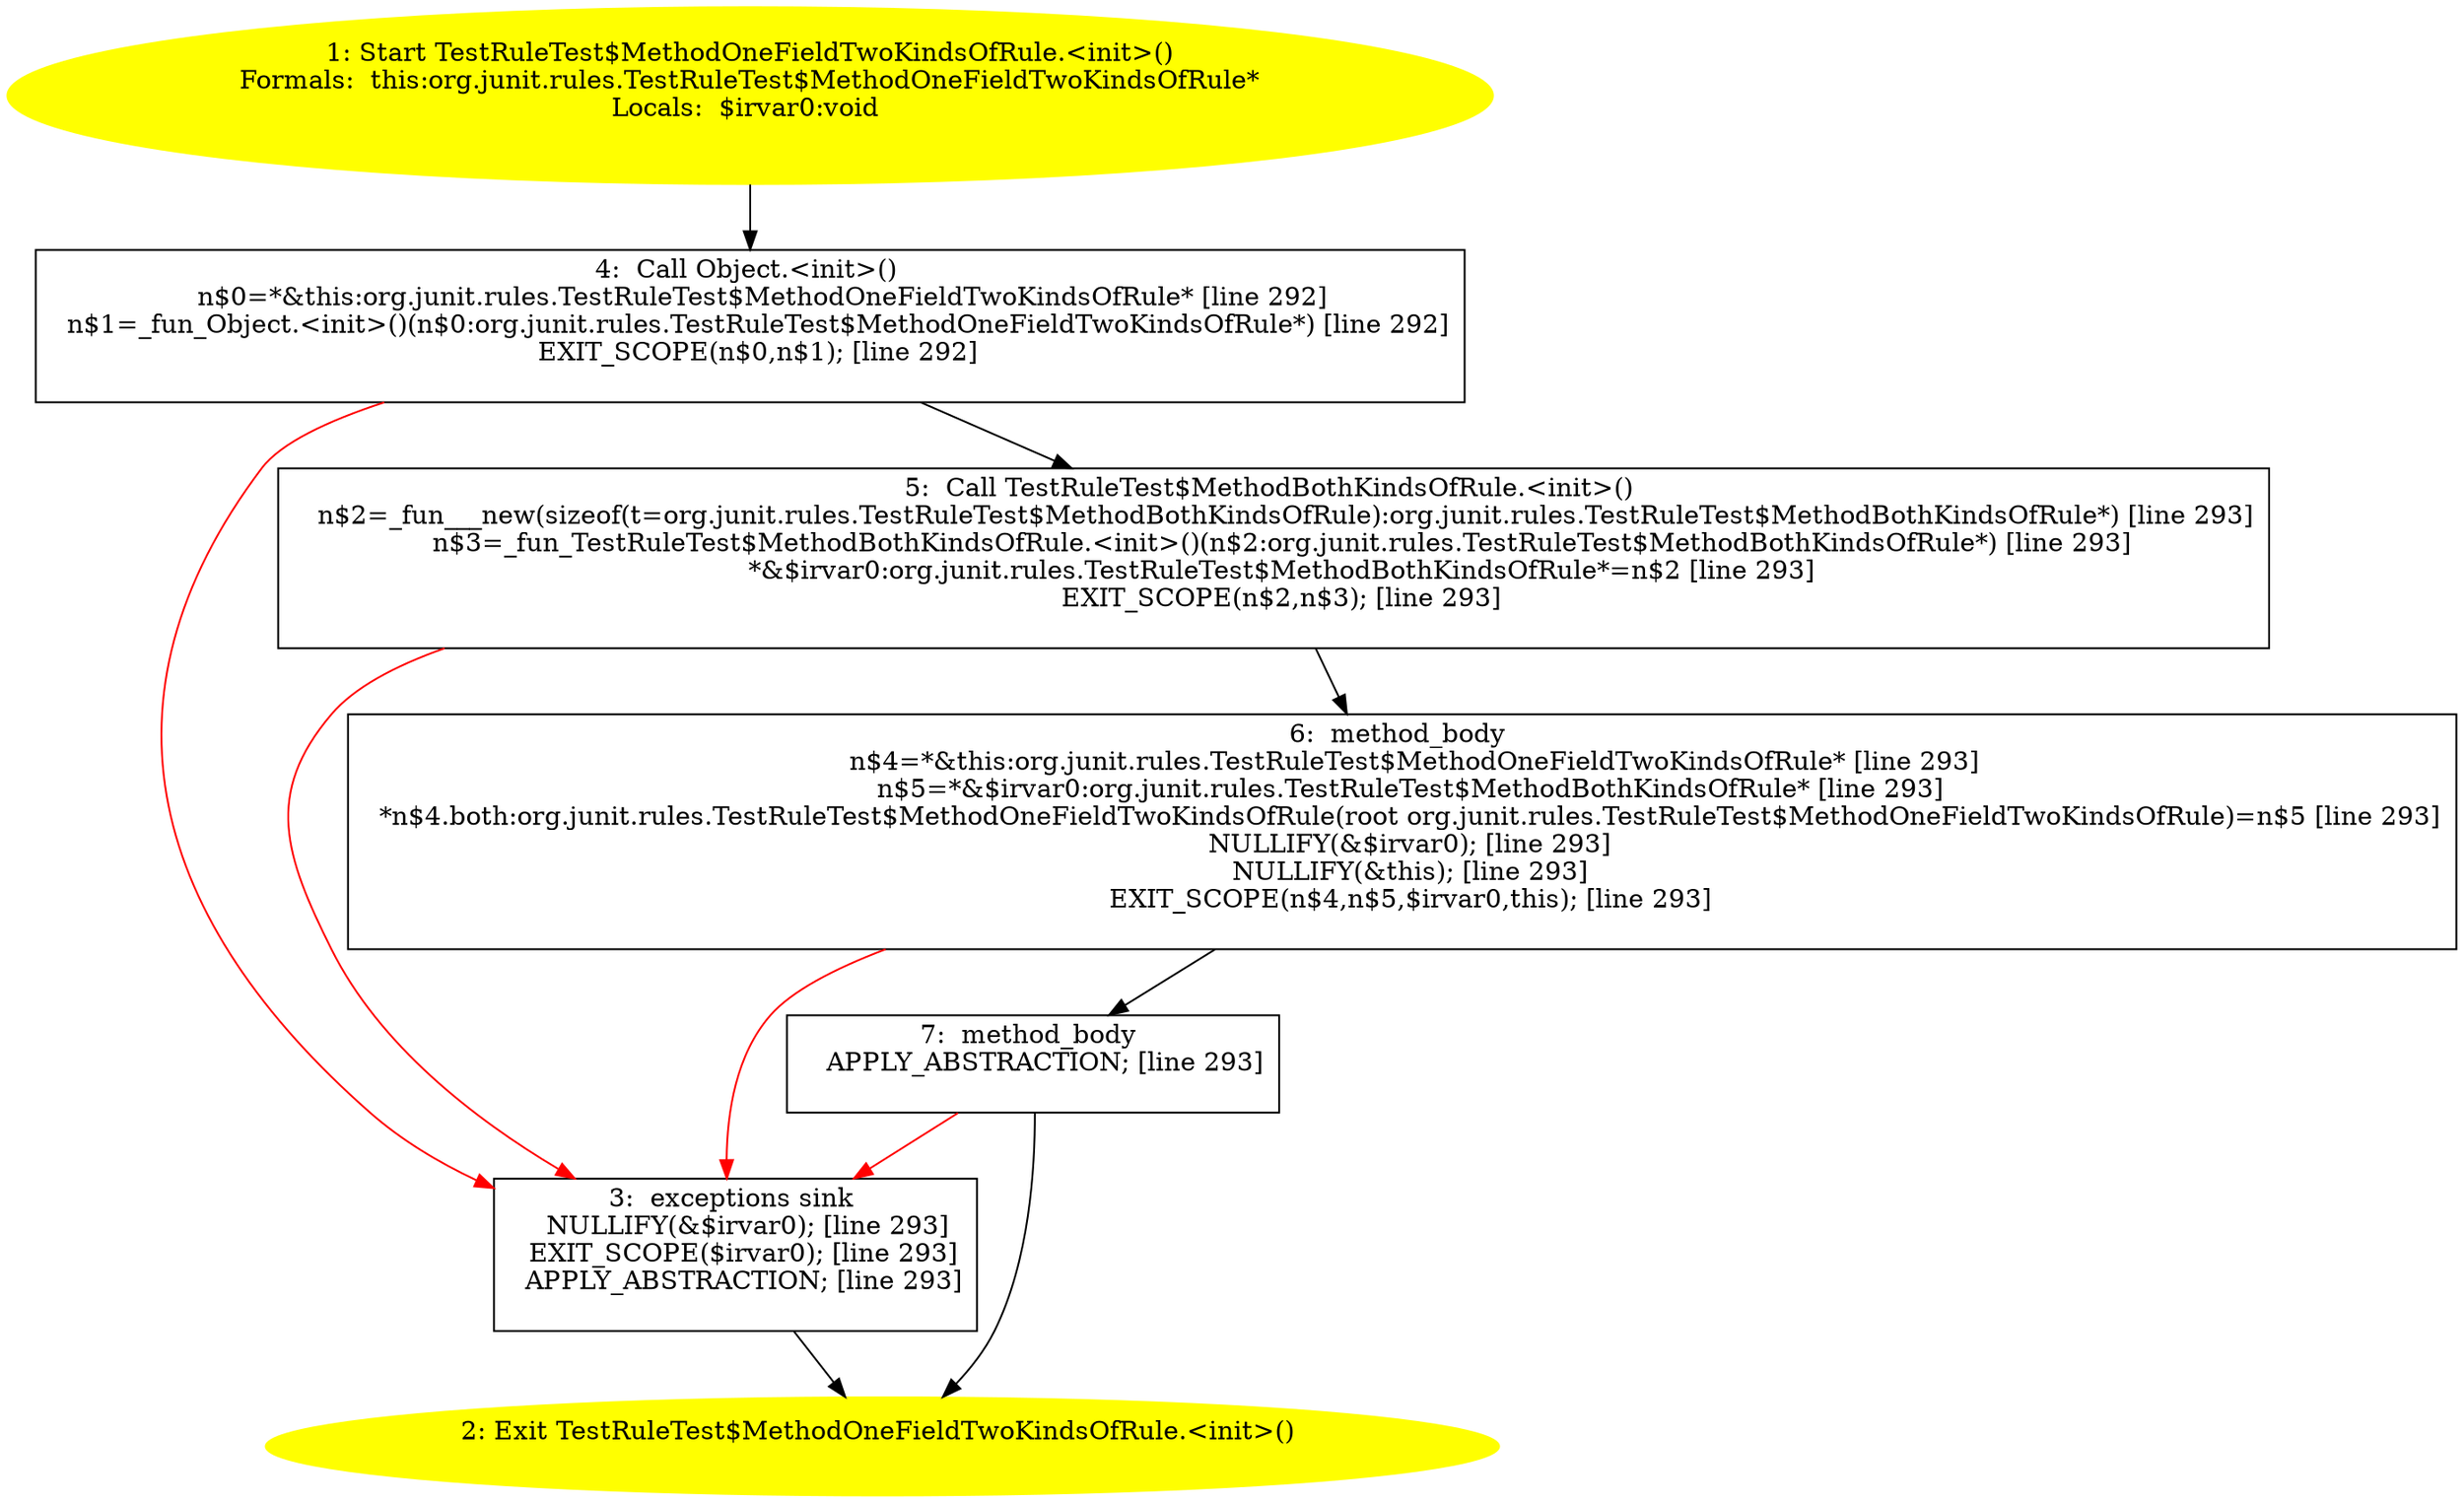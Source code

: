 /* @generated */
digraph cfg {
"org.junit.rules.TestRuleTest$MethodOneFieldTwoKindsOfRule.<init>().508557529ea9b75ed3c33f476d9f0705_1" [label="1: Start TestRuleTest$MethodOneFieldTwoKindsOfRule.<init>()\nFormals:  this:org.junit.rules.TestRuleTest$MethodOneFieldTwoKindsOfRule*\nLocals:  $irvar0:void \n  " color=yellow style=filled]
	

	 "org.junit.rules.TestRuleTest$MethodOneFieldTwoKindsOfRule.<init>().508557529ea9b75ed3c33f476d9f0705_1" -> "org.junit.rules.TestRuleTest$MethodOneFieldTwoKindsOfRule.<init>().508557529ea9b75ed3c33f476d9f0705_4" ;
"org.junit.rules.TestRuleTest$MethodOneFieldTwoKindsOfRule.<init>().508557529ea9b75ed3c33f476d9f0705_2" [label="2: Exit TestRuleTest$MethodOneFieldTwoKindsOfRule.<init>() \n  " color=yellow style=filled]
	

"org.junit.rules.TestRuleTest$MethodOneFieldTwoKindsOfRule.<init>().508557529ea9b75ed3c33f476d9f0705_3" [label="3:  exceptions sink \n   NULLIFY(&$irvar0); [line 293]\n  EXIT_SCOPE($irvar0); [line 293]\n  APPLY_ABSTRACTION; [line 293]\n " shape="box"]
	

	 "org.junit.rules.TestRuleTest$MethodOneFieldTwoKindsOfRule.<init>().508557529ea9b75ed3c33f476d9f0705_3" -> "org.junit.rules.TestRuleTest$MethodOneFieldTwoKindsOfRule.<init>().508557529ea9b75ed3c33f476d9f0705_2" ;
"org.junit.rules.TestRuleTest$MethodOneFieldTwoKindsOfRule.<init>().508557529ea9b75ed3c33f476d9f0705_4" [label="4:  Call Object.<init>() \n   n$0=*&this:org.junit.rules.TestRuleTest$MethodOneFieldTwoKindsOfRule* [line 292]\n  n$1=_fun_Object.<init>()(n$0:org.junit.rules.TestRuleTest$MethodOneFieldTwoKindsOfRule*) [line 292]\n  EXIT_SCOPE(n$0,n$1); [line 292]\n " shape="box"]
	

	 "org.junit.rules.TestRuleTest$MethodOneFieldTwoKindsOfRule.<init>().508557529ea9b75ed3c33f476d9f0705_4" -> "org.junit.rules.TestRuleTest$MethodOneFieldTwoKindsOfRule.<init>().508557529ea9b75ed3c33f476d9f0705_5" ;
	 "org.junit.rules.TestRuleTest$MethodOneFieldTwoKindsOfRule.<init>().508557529ea9b75ed3c33f476d9f0705_4" -> "org.junit.rules.TestRuleTest$MethodOneFieldTwoKindsOfRule.<init>().508557529ea9b75ed3c33f476d9f0705_3" [color="red" ];
"org.junit.rules.TestRuleTest$MethodOneFieldTwoKindsOfRule.<init>().508557529ea9b75ed3c33f476d9f0705_5" [label="5:  Call TestRuleTest$MethodBothKindsOfRule.<init>() \n   n$2=_fun___new(sizeof(t=org.junit.rules.TestRuleTest$MethodBothKindsOfRule):org.junit.rules.TestRuleTest$MethodBothKindsOfRule*) [line 293]\n  n$3=_fun_TestRuleTest$MethodBothKindsOfRule.<init>()(n$2:org.junit.rules.TestRuleTest$MethodBothKindsOfRule*) [line 293]\n  *&$irvar0:org.junit.rules.TestRuleTest$MethodBothKindsOfRule*=n$2 [line 293]\n  EXIT_SCOPE(n$2,n$3); [line 293]\n " shape="box"]
	

	 "org.junit.rules.TestRuleTest$MethodOneFieldTwoKindsOfRule.<init>().508557529ea9b75ed3c33f476d9f0705_5" -> "org.junit.rules.TestRuleTest$MethodOneFieldTwoKindsOfRule.<init>().508557529ea9b75ed3c33f476d9f0705_6" ;
	 "org.junit.rules.TestRuleTest$MethodOneFieldTwoKindsOfRule.<init>().508557529ea9b75ed3c33f476d9f0705_5" -> "org.junit.rules.TestRuleTest$MethodOneFieldTwoKindsOfRule.<init>().508557529ea9b75ed3c33f476d9f0705_3" [color="red" ];
"org.junit.rules.TestRuleTest$MethodOneFieldTwoKindsOfRule.<init>().508557529ea9b75ed3c33f476d9f0705_6" [label="6:  method_body \n   n$4=*&this:org.junit.rules.TestRuleTest$MethodOneFieldTwoKindsOfRule* [line 293]\n  n$5=*&$irvar0:org.junit.rules.TestRuleTest$MethodBothKindsOfRule* [line 293]\n  *n$4.both:org.junit.rules.TestRuleTest$MethodOneFieldTwoKindsOfRule(root org.junit.rules.TestRuleTest$MethodOneFieldTwoKindsOfRule)=n$5 [line 293]\n  NULLIFY(&$irvar0); [line 293]\n  NULLIFY(&this); [line 293]\n  EXIT_SCOPE(n$4,n$5,$irvar0,this); [line 293]\n " shape="box"]
	

	 "org.junit.rules.TestRuleTest$MethodOneFieldTwoKindsOfRule.<init>().508557529ea9b75ed3c33f476d9f0705_6" -> "org.junit.rules.TestRuleTest$MethodOneFieldTwoKindsOfRule.<init>().508557529ea9b75ed3c33f476d9f0705_7" ;
	 "org.junit.rules.TestRuleTest$MethodOneFieldTwoKindsOfRule.<init>().508557529ea9b75ed3c33f476d9f0705_6" -> "org.junit.rules.TestRuleTest$MethodOneFieldTwoKindsOfRule.<init>().508557529ea9b75ed3c33f476d9f0705_3" [color="red" ];
"org.junit.rules.TestRuleTest$MethodOneFieldTwoKindsOfRule.<init>().508557529ea9b75ed3c33f476d9f0705_7" [label="7:  method_body \n   APPLY_ABSTRACTION; [line 293]\n " shape="box"]
	

	 "org.junit.rules.TestRuleTest$MethodOneFieldTwoKindsOfRule.<init>().508557529ea9b75ed3c33f476d9f0705_7" -> "org.junit.rules.TestRuleTest$MethodOneFieldTwoKindsOfRule.<init>().508557529ea9b75ed3c33f476d9f0705_2" ;
	 "org.junit.rules.TestRuleTest$MethodOneFieldTwoKindsOfRule.<init>().508557529ea9b75ed3c33f476d9f0705_7" -> "org.junit.rules.TestRuleTest$MethodOneFieldTwoKindsOfRule.<init>().508557529ea9b75ed3c33f476d9f0705_3" [color="red" ];
}
